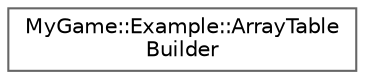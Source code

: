 digraph "Graphical Class Hierarchy"
{
 // LATEX_PDF_SIZE
  bgcolor="transparent";
  edge [fontname=Helvetica,fontsize=10,labelfontname=Helvetica,labelfontsize=10];
  node [fontname=Helvetica,fontsize=10,shape=box,height=0.2,width=0.4];
  rankdir="LR";
  Node0 [id="Node000000",label="MyGame::Example::ArrayTable\lBuilder",height=0.2,width=0.4,color="grey40", fillcolor="white", style="filled",URL="$structMyGame_1_1Example_1_1ArrayTableBuilder.html",tooltip=" "];
}
